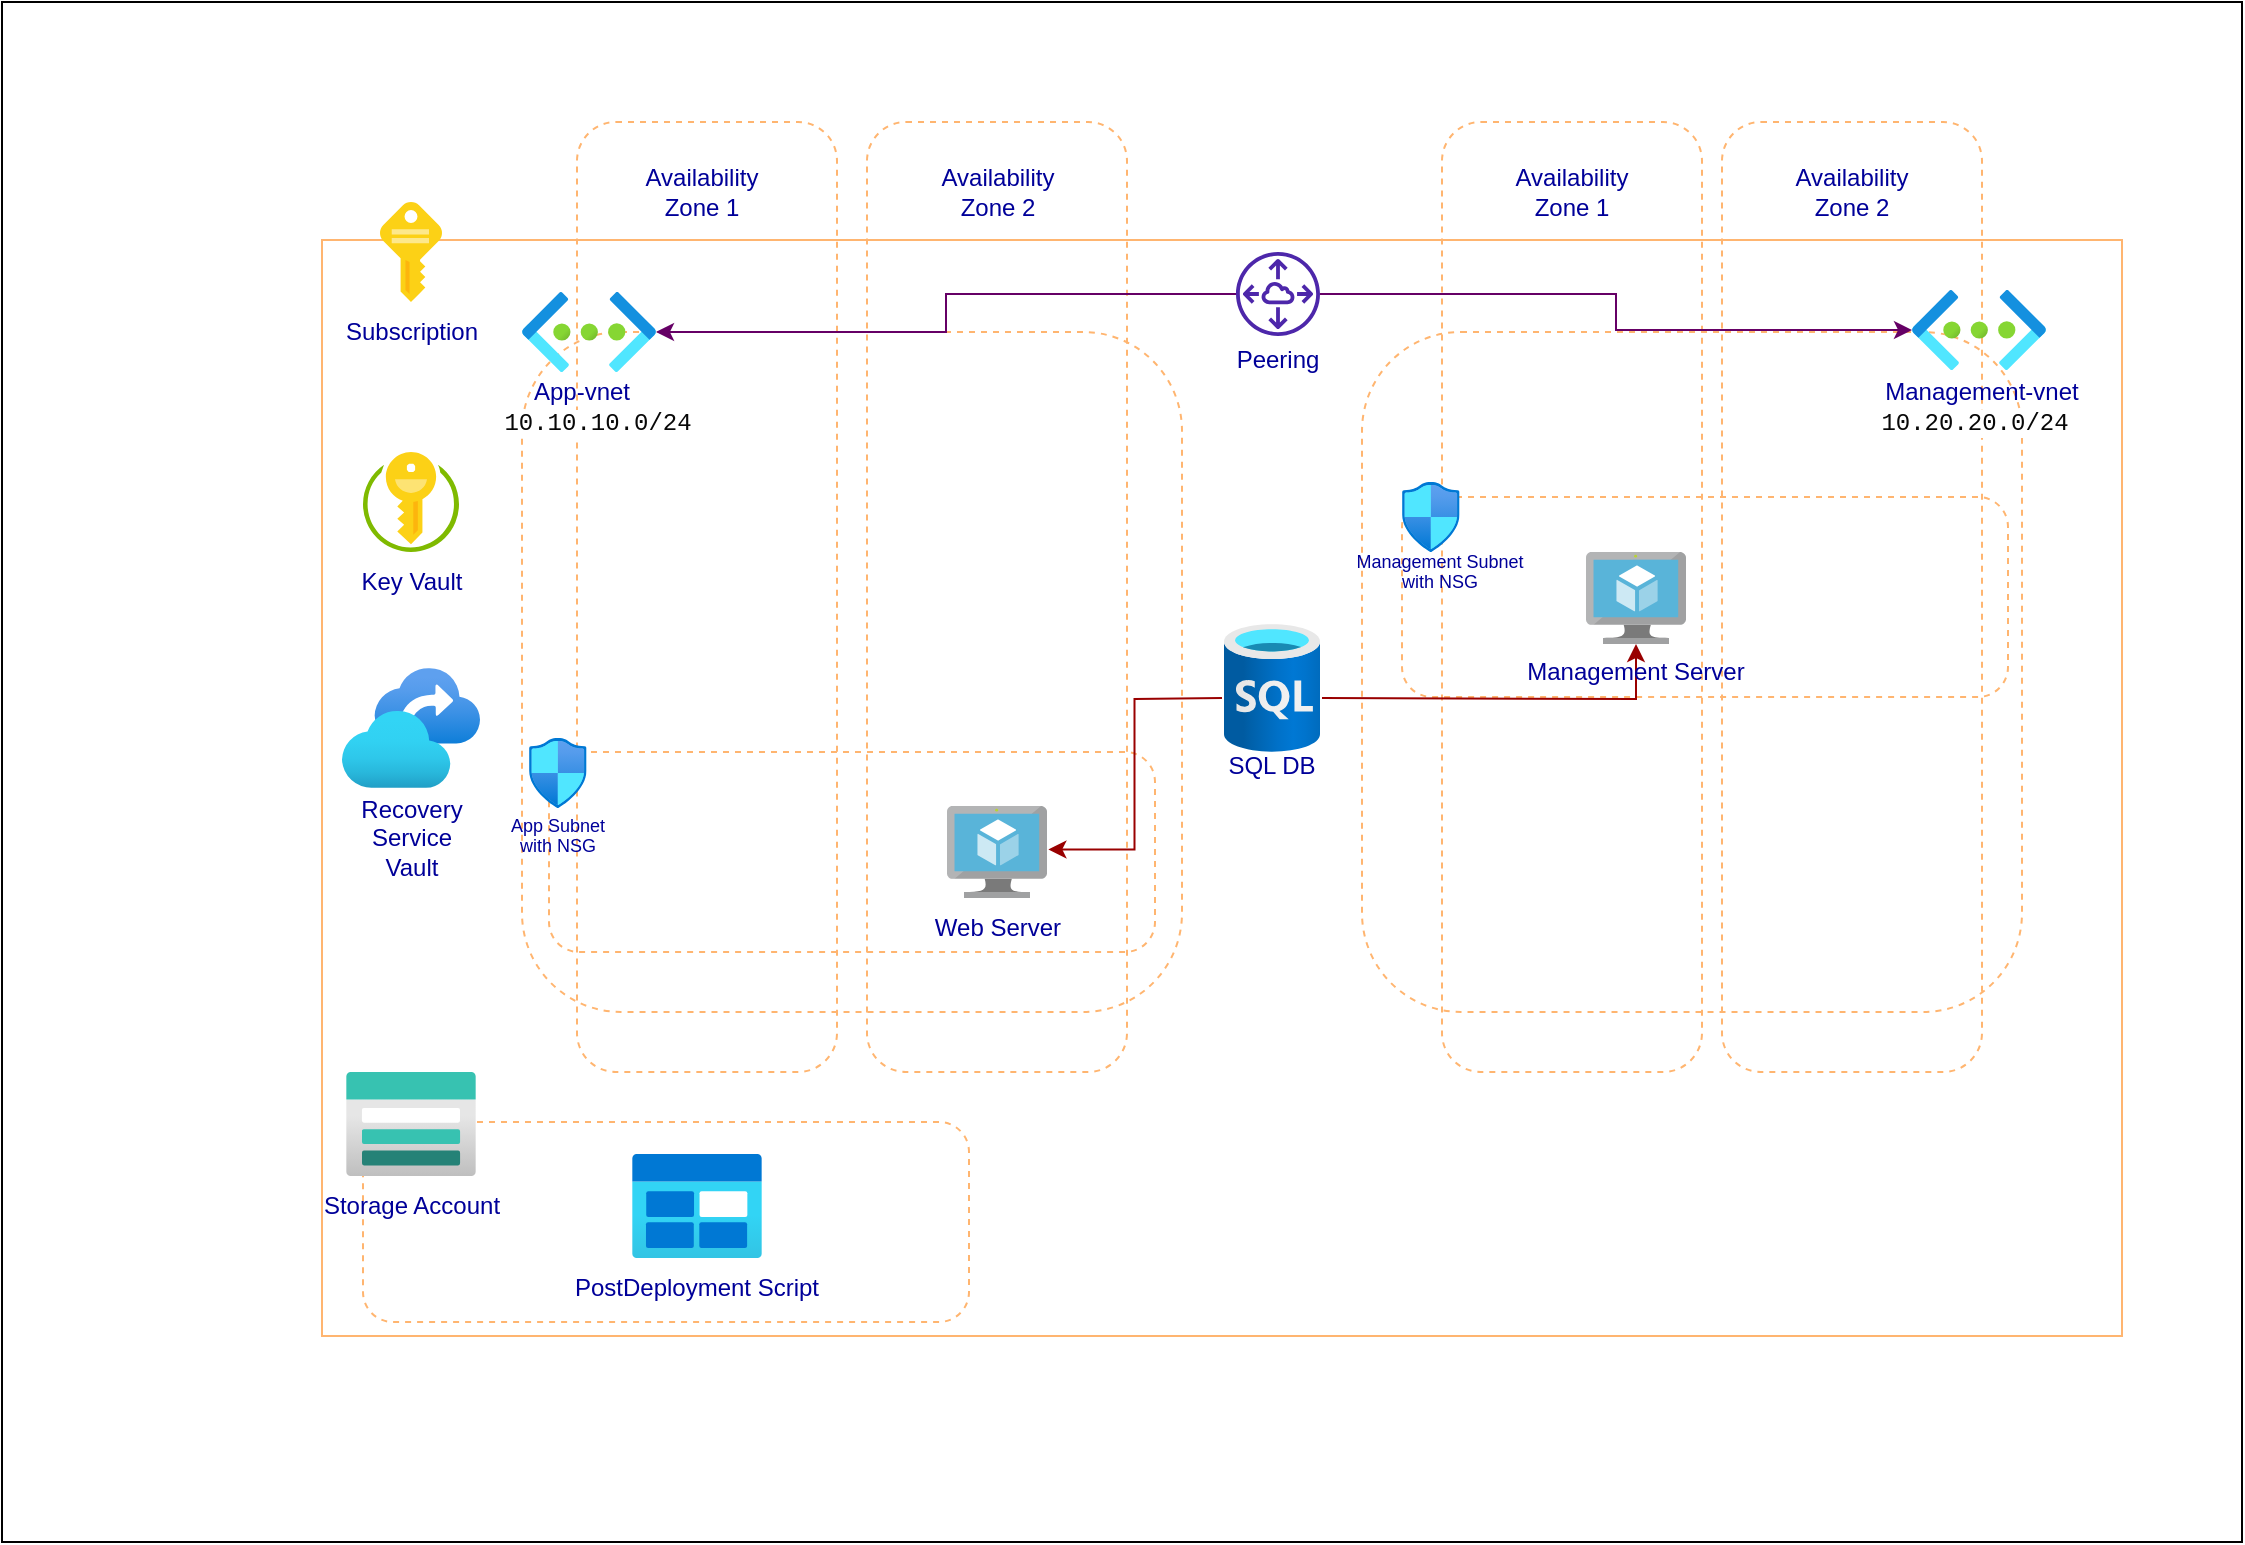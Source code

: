 <mxfile version="21.5.0" type="device">
  <diagram name="Page-1" id="XU-H3b0H9svQiFO6w6KL">
    <mxGraphModel dx="1230" dy="839" grid="1" gridSize="10" guides="1" tooltips="1" connect="1" arrows="1" fold="1" page="1" pageScale="1" pageWidth="1169" pageHeight="827" math="0" shadow="0">
      <root>
        <mxCell id="0" />
        <mxCell id="1" parent="0" />
        <mxCell id="dbXTDxh36JsevE1TjSYH-42" value="" style="rounded=0;whiteSpace=wrap;html=1;fillColor=#ffffff;" parent="1" vertex="1">
          <mxGeometry x="70" y="20" width="1120" height="770" as="geometry" />
        </mxCell>
        <mxCell id="dbXTDxh36JsevE1TjSYH-16" value="" style="rounded=1;whiteSpace=wrap;html=1;dashed=1;fillColor=none;fontColor=#000099;strokeColor=#FFB570;" parent="1" vertex="1">
          <mxGeometry x="250.5" y="580" width="303" height="100" as="geometry" />
        </mxCell>
        <mxCell id="dbXTDxh36JsevE1TjSYH-12" value="" style="rounded=1;whiteSpace=wrap;html=1;dashed=1;fillColor=none;fontColor=#000099;strokeColor=#FFB570;" parent="1" vertex="1">
          <mxGeometry x="343.5" y="395" width="303" height="100" as="geometry" />
        </mxCell>
        <mxCell id="dbXTDxh36JsevE1TjSYH-13" value="" style="rounded=1;whiteSpace=wrap;html=1;dashed=1;fillColor=none;fontColor=#000099;strokeColor=#FFB570;" parent="1" vertex="1">
          <mxGeometry x="770" y="267.5" width="303" height="100" as="geometry" />
        </mxCell>
        <mxCell id="dbXTDxh36JsevE1TjSYH-9" value="" style="rounded=1;whiteSpace=wrap;html=1;fillColor=none;dashed=1;fontColor=#000099;strokeColor=#FFB570;" parent="1" vertex="1">
          <mxGeometry x="790" y="80" width="130" height="475" as="geometry" />
        </mxCell>
        <mxCell id="dbXTDxh36JsevE1TjSYH-11" value="" style="rounded=1;whiteSpace=wrap;html=1;dashed=1;fillColor=none;fontColor=#000099;strokeColor=#FFB570;" parent="1" vertex="1">
          <mxGeometry x="750" y="185" width="330" height="340" as="geometry" />
        </mxCell>
        <mxCell id="dbXTDxh36JsevE1TjSYH-6" value="" style="rounded=1;whiteSpace=wrap;html=1;fillColor=none;dashed=1;fontColor=#000099;strokeColor=#FFB570;" parent="1" vertex="1">
          <mxGeometry x="502.5" y="80" width="130" height="475" as="geometry" />
        </mxCell>
        <mxCell id="dbXTDxh36JsevE1TjSYH-1" value="" style="rounded=0;whiteSpace=wrap;html=1;gradientColor=default;fillColor=none;fontColor=#000099;strokeColor=#FFB570;" parent="1" vertex="1">
          <mxGeometry x="230" y="139" width="900" height="548" as="geometry" />
        </mxCell>
        <mxCell id="dbXTDxh36JsevE1TjSYH-10" value="" style="rounded=1;whiteSpace=wrap;html=1;dashed=1;fillColor=none;fontColor=#000099;strokeColor=#FFB570;" parent="1" vertex="1">
          <mxGeometry x="330" y="185" width="330" height="340" as="geometry" />
        </mxCell>
        <mxCell id="dbXTDxh36JsevE1TjSYH-5" value="" style="rounded=1;whiteSpace=wrap;html=1;fillColor=none;dashed=1;fontColor=#000099;strokeColor=#FFB570;" parent="1" vertex="1">
          <mxGeometry x="357.5" y="80" width="130" height="475" as="geometry" />
        </mxCell>
        <mxCell id="Qt3NXMY1zpIQPhPqf40f-5" value="" style="image;sketch=0;aspect=fixed;html=1;points=[];align=center;fontSize=12;image=img/lib/mscae/Key.svg;fontColor=#000099;strokeColor=#FFB570;" parent="1" vertex="1">
          <mxGeometry x="259" y="120" width="31" height="50" as="geometry" />
        </mxCell>
        <mxCell id="Qt3NXMY1zpIQPhPqf40f-8" value="" style="image;sketch=0;aspect=fixed;html=1;points=[];align=center;fontSize=12;image=img/lib/mscae/Key_Vaults.svg;fontColor=#000099;strokeColor=#FFB570;" parent="1" vertex="1">
          <mxGeometry x="250.5" y="245" width="48" height="50" as="geometry" />
        </mxCell>
        <mxCell id="Qt3NXMY1zpIQPhPqf40f-9" value="" style="image;aspect=fixed;html=1;points=[];align=center;fontSize=12;image=img/lib/azure2/management_governance/Recovery_Services_Vaults.svg;fontColor=#000099;strokeColor=#FFB570;" parent="1" vertex="1">
          <mxGeometry x="240" y="353" width="69" height="60" as="geometry" />
        </mxCell>
        <mxCell id="Qt3NXMY1zpIQPhPqf40f-11" value="" style="image;aspect=fixed;html=1;points=[];align=center;fontSize=12;image=img/lib/azure2/networking/Network_Security_Groups.svg;fontColor=#000099;strokeColor=#FFB570;" parent="1" vertex="1">
          <mxGeometry x="770" y="260" width="28.83" height="35" as="geometry" />
        </mxCell>
        <mxCell id="Qt3NXMY1zpIQPhPqf40f-12" value="" style="image;sketch=0;aspect=fixed;html=1;points=[];align=center;fontSize=12;image=img/lib/mscae/Virtual_Machine.svg;fontColor=#000099;strokeColor=#FFB570;" parent="1" vertex="1">
          <mxGeometry x="862" y="295" width="50" height="46" as="geometry" />
        </mxCell>
        <mxCell id="Qt3NXMY1zpIQPhPqf40f-14" value="" style="image;aspect=fixed;html=1;points=[];align=center;fontSize=12;image=img/lib/azure2/storage/Storage_Accounts.svg;fontColor=#000099;strokeColor=#FFB570;" parent="1" vertex="1">
          <mxGeometry x="242" y="555" width="65" height="52" as="geometry" />
        </mxCell>
        <mxCell id="Qt3NXMY1zpIQPhPqf40f-15" value="" style="image;aspect=fixed;html=1;points=[];align=center;fontSize=12;image=img/lib/azure2/general/Blob_Block.svg;fontColor=#000099;strokeColor=#FFB570;" parent="1" vertex="1">
          <mxGeometry x="385" y="596" width="65" height="52" as="geometry" />
        </mxCell>
        <mxCell id="dbXTDxh36JsevE1TjSYH-2" value="Subscription" style="text;html=1;strokeColor=none;fillColor=none;align=center;verticalAlign=middle;whiteSpace=wrap;rounded=0;fontColor=#000099;" parent="1" vertex="1">
          <mxGeometry x="244.5" y="170" width="60" height="30" as="geometry" />
        </mxCell>
        <mxCell id="dbXTDxh36JsevE1TjSYH-3" value="Key Vault" style="text;html=1;strokeColor=none;fillColor=none;align=center;verticalAlign=middle;whiteSpace=wrap;rounded=0;fontColor=#000099;" parent="1" vertex="1">
          <mxGeometry x="244.5" y="295" width="60" height="30" as="geometry" />
        </mxCell>
        <mxCell id="dbXTDxh36JsevE1TjSYH-4" value="Recovery Service Vault" style="text;html=1;strokeColor=none;fillColor=none;align=center;verticalAlign=middle;whiteSpace=wrap;rounded=0;fontColor=#000099;" parent="1" vertex="1">
          <mxGeometry x="244.5" y="423" width="60" height="30" as="geometry" />
        </mxCell>
        <mxCell id="dbXTDxh36JsevE1TjSYH-8" value="" style="rounded=1;whiteSpace=wrap;html=1;fillColor=none;dashed=1;fontColor=#000099;strokeColor=#FFB570;" parent="1" vertex="1">
          <mxGeometry x="930" y="80" width="130" height="475" as="geometry" />
        </mxCell>
        <mxCell id="dbXTDxh36JsevE1TjSYH-15" value="" style="image;sketch=0;aspect=fixed;html=1;points=[];align=center;fontSize=12;image=img/lib/mscae/Virtual_Machine.svg;fontColor=#000099;strokeColor=#FFB570;" parent="1" vertex="1">
          <mxGeometry x="542.5" y="422" width="50" height="46" as="geometry" />
        </mxCell>
        <mxCell id="dbXTDxh36JsevE1TjSYH-19" value="Peering" style="text;html=1;strokeColor=none;fillColor=none;align=center;verticalAlign=middle;whiteSpace=wrap;rounded=0;fontColor=#000099;" parent="1" vertex="1">
          <mxGeometry x="678" y="192" width="60" height="13" as="geometry" />
        </mxCell>
        <mxCell id="dbXTDxh36JsevE1TjSYH-21" value="" style="edgeStyle=orthogonalEdgeStyle;rounded=0;orthogonalLoop=1;jettySize=auto;html=1;entryX=1.014;entryY=0.472;entryDx=0;entryDy=0;entryPerimeter=0;fillColor=#a20025;strokeColor=#990000;fontColor=#000099;" parent="1" target="dbXTDxh36JsevE1TjSYH-15" edge="1">
          <mxGeometry relative="1" as="geometry">
            <mxPoint x="680" y="368" as="sourcePoint" />
          </mxGeometry>
        </mxCell>
        <mxCell id="dbXTDxh36JsevE1TjSYH-24" style="edgeStyle=orthogonalEdgeStyle;rounded=0;orthogonalLoop=1;jettySize=auto;html=1;strokeColor=#990000;fontColor=#000099;" parent="1" target="Qt3NXMY1zpIQPhPqf40f-12" edge="1">
          <mxGeometry relative="1" as="geometry">
            <mxPoint x="730" y="368" as="sourcePoint" />
          </mxGeometry>
        </mxCell>
        <mxCell id="Qt3NXMY1zpIQPhPqf40f-6" value="" style="image;aspect=fixed;html=1;points=[];align=center;fontSize=12;image=img/lib/azure2/networking/Virtual_Networks.svg;fontColor=#000099;strokeColor=#FFB570;" parent="1" vertex="1">
          <mxGeometry x="1025" y="164" width="67" height="40" as="geometry" />
        </mxCell>
        <mxCell id="Qt3NXMY1zpIQPhPqf40f-7" value="" style="image;aspect=fixed;html=1;points=[];align=center;fontSize=12;image=img/lib/azure2/networking/Virtual_Networks.svg;fontColor=#000099;strokeColor=#FFB570;" parent="1" vertex="1">
          <mxGeometry x="330" y="165" width="67" height="40" as="geometry" />
        </mxCell>
        <mxCell id="dbXTDxh36JsevE1TjSYH-25" value="App-vnet" style="text;html=1;strokeColor=none;fillColor=none;align=center;verticalAlign=middle;whiteSpace=wrap;rounded=0;fontColor=#000099;" parent="1" vertex="1">
          <mxGeometry x="330" y="200" width="60" height="30" as="geometry" />
        </mxCell>
        <mxCell id="dbXTDxh36JsevE1TjSYH-26" value="Management-vnet" style="text;html=1;strokeColor=none;fillColor=none;align=center;verticalAlign=middle;whiteSpace=wrap;rounded=0;fontColor=#000099;" parent="1" vertex="1">
          <mxGeometry x="1010" y="200" width="100" height="30" as="geometry" />
        </mxCell>
        <mxCell id="dbXTDxh36JsevE1TjSYH-27" value="&lt;p style=&quot;line-height: 110%; font-size: 9px;&quot;&gt;Management Subnet&lt;br&gt;with NSG&lt;/p&gt;" style="text;html=1;strokeColor=none;fillColor=none;align=center;verticalAlign=middle;whiteSpace=wrap;rounded=0;fontColor=#000099;" parent="1" vertex="1">
          <mxGeometry x="743.5" y="290" width="90" height="30" as="geometry" />
        </mxCell>
        <mxCell id="dbXTDxh36JsevE1TjSYH-30" value="SQL DB" style="text;html=1;strokeColor=none;fillColor=none;align=center;verticalAlign=middle;whiteSpace=wrap;rounded=0;fontColor=#000099;" parent="1" vertex="1">
          <mxGeometry x="675" y="386.5" width="60" height="30" as="geometry" />
        </mxCell>
        <mxCell id="dbXTDxh36JsevE1TjSYH-31" value="&lt;p style=&quot;line-height: 110%; font-size: 9px;&quot;&gt;App Subnet&lt;br&gt;with NSG&lt;/p&gt;" style="text;html=1;strokeColor=none;fillColor=none;align=center;verticalAlign=middle;whiteSpace=wrap;rounded=0;fontColor=#000099;" parent="1" vertex="1">
          <mxGeometry x="317.92" y="422" width="60" height="30" as="geometry" />
        </mxCell>
        <mxCell id="dbXTDxh36JsevE1TjSYH-32" value="Availability Zone 1" style="text;html=1;strokeColor=none;fillColor=none;align=center;verticalAlign=middle;whiteSpace=wrap;rounded=0;fontColor=#000099;" parent="1" vertex="1">
          <mxGeometry x="390" y="100" width="60" height="30" as="geometry" />
        </mxCell>
        <mxCell id="dbXTDxh36JsevE1TjSYH-33" value="Availability Zone 1" style="text;html=1;strokeColor=none;fillColor=none;align=center;verticalAlign=middle;whiteSpace=wrap;rounded=0;fontColor=#000099;" parent="1" vertex="1">
          <mxGeometry x="825" y="100" width="60" height="30" as="geometry" />
        </mxCell>
        <mxCell id="dbXTDxh36JsevE1TjSYH-34" value="Availability Zone 2" style="text;html=1;strokeColor=none;fillColor=none;align=center;verticalAlign=middle;whiteSpace=wrap;rounded=0;fontColor=#000099;" parent="1" vertex="1">
          <mxGeometry x="537.5" y="100" width="60" height="30" as="geometry" />
        </mxCell>
        <mxCell id="dbXTDxh36JsevE1TjSYH-35" value="Availability Zone 2" style="text;html=1;strokeColor=none;fillColor=none;align=center;verticalAlign=middle;whiteSpace=wrap;rounded=0;fontColor=#000099;" parent="1" vertex="1">
          <mxGeometry x="965" y="100" width="60" height="30" as="geometry" />
        </mxCell>
        <mxCell id="dbXTDxh36JsevE1TjSYH-36" value="Web Server" style="text;html=1;strokeColor=none;fillColor=none;align=center;verticalAlign=middle;whiteSpace=wrap;rounded=0;fontColor=#000099;" parent="1" vertex="1">
          <mxGeometry x="527.5" y="468" width="80" height="30" as="geometry" />
        </mxCell>
        <mxCell id="dbXTDxh36JsevE1TjSYH-37" value="Management Server" style="text;html=1;strokeColor=none;fillColor=none;align=center;verticalAlign=middle;whiteSpace=wrap;rounded=0;fontColor=#000099;" parent="1" vertex="1">
          <mxGeometry x="827" y="340" width="120" height="30" as="geometry" />
        </mxCell>
        <mxCell id="dbXTDxh36JsevE1TjSYH-38" value="Storage Account" style="text;html=1;strokeColor=none;fillColor=none;align=center;verticalAlign=middle;whiteSpace=wrap;rounded=0;fontColor=#000099;" parent="1" vertex="1">
          <mxGeometry x="224.5" y="607" width="100" height="30" as="geometry" />
        </mxCell>
        <mxCell id="dbXTDxh36JsevE1TjSYH-39" value="PostDeployment Script" style="text;html=1;strokeColor=none;fillColor=none;align=center;verticalAlign=middle;whiteSpace=wrap;rounded=0;fontColor=#000099;" parent="1" vertex="1">
          <mxGeometry x="355" y="648" width="125" height="30" as="geometry" />
        </mxCell>
        <mxCell id="dbXTDxh36JsevE1TjSYH-40" value="&lt;div style=&quot;font-family: Menlo, Monaco, &amp;quot;Courier New&amp;quot;, monospace; line-height: 18px;&quot;&gt;&lt;span style=&quot;background-color: rgb(255, 255, 255);&quot;&gt;&lt;font color=&quot;#080808&quot;&gt;10.20.20.0/24&lt;/font&gt;&lt;/span&gt;&lt;/div&gt;" style="text;html=1;strokeColor=none;fillColor=none;align=center;verticalAlign=middle;whiteSpace=wrap;rounded=0;" parent="1" vertex="1">
          <mxGeometry x="1010" y="215" width="93" height="30" as="geometry" />
        </mxCell>
        <mxCell id="dbXTDxh36JsevE1TjSYH-41" value="&lt;div style=&quot;font-family: Menlo, Monaco, &amp;quot;Courier New&amp;quot;, monospace; line-height: 18px;&quot;&gt;&lt;span style=&quot;background-color: rgb(255, 255, 255);&quot;&gt;&lt;font color=&quot;#080808&quot;&gt;10.10.10.0/24&lt;/font&gt;&lt;/span&gt;&lt;/div&gt;" style="text;html=1;align=center;verticalAlign=middle;whiteSpace=wrap;rounded=0;fillColor=none;" parent="1" vertex="1">
          <mxGeometry x="337.5" y="215" width="60" height="30" as="geometry" />
        </mxCell>
        <mxCell id="JJQ9AiGBg8sY08W0kX3o-1" value="" style="image;aspect=fixed;html=1;points=[];align=center;fontSize=12;image=img/lib/azure2/databases/SQL_Database.svg;" parent="1" vertex="1">
          <mxGeometry x="681" y="331" width="48" height="64" as="geometry" />
        </mxCell>
        <mxCell id="1RaYKFJEqEAShc90S2Od-1" value="" style="image;aspect=fixed;html=1;points=[];align=center;fontSize=12;image=img/lib/azure2/networking/Network_Security_Groups.svg;fontColor=#000099;strokeColor=#FFB570;" parent="1" vertex="1">
          <mxGeometry x="333.5" y="388" width="28.83" height="35" as="geometry" />
        </mxCell>
        <mxCell id="1RaYKFJEqEAShc90S2Od-11" style="edgeStyle=orthogonalEdgeStyle;rounded=0;orthogonalLoop=1;jettySize=auto;html=1;strokeColor=#660066;" parent="1" source="1RaYKFJEqEAShc90S2Od-2" target="Qt3NXMY1zpIQPhPqf40f-7" edge="1">
          <mxGeometry relative="1" as="geometry" />
        </mxCell>
        <mxCell id="1RaYKFJEqEAShc90S2Od-12" style="edgeStyle=orthogonalEdgeStyle;rounded=0;orthogonalLoop=1;jettySize=auto;html=1;strokeColor=#660066;" parent="1" source="1RaYKFJEqEAShc90S2Od-2" target="Qt3NXMY1zpIQPhPqf40f-6" edge="1">
          <mxGeometry relative="1" as="geometry" />
        </mxCell>
        <mxCell id="1RaYKFJEqEAShc90S2Od-2" value="" style="sketch=0;outlineConnect=0;fontColor=#232F3E;gradientColor=none;fillColor=#4D27AA;strokeColor=none;dashed=0;verticalLabelPosition=bottom;verticalAlign=top;align=center;html=1;fontSize=12;fontStyle=0;aspect=fixed;pointerEvents=1;shape=mxgraph.aws4.peering;" parent="1" vertex="1">
          <mxGeometry x="687" y="145" width="42" height="42" as="geometry" />
        </mxCell>
      </root>
    </mxGraphModel>
  </diagram>
</mxfile>
